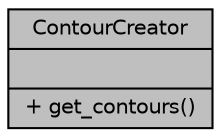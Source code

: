 digraph "ContourCreator"
{
  edge [fontname="Helvetica",fontsize="10",labelfontname="Helvetica",labelfontsize="10"];
  node [fontname="Helvetica",fontsize="10",shape=record];
  Node1 [label="{ContourCreator\n||+ get_contours()\l}",height=0.2,width=0.4,color="black", fillcolor="grey75", style="filled" fontcolor="black"];
}
